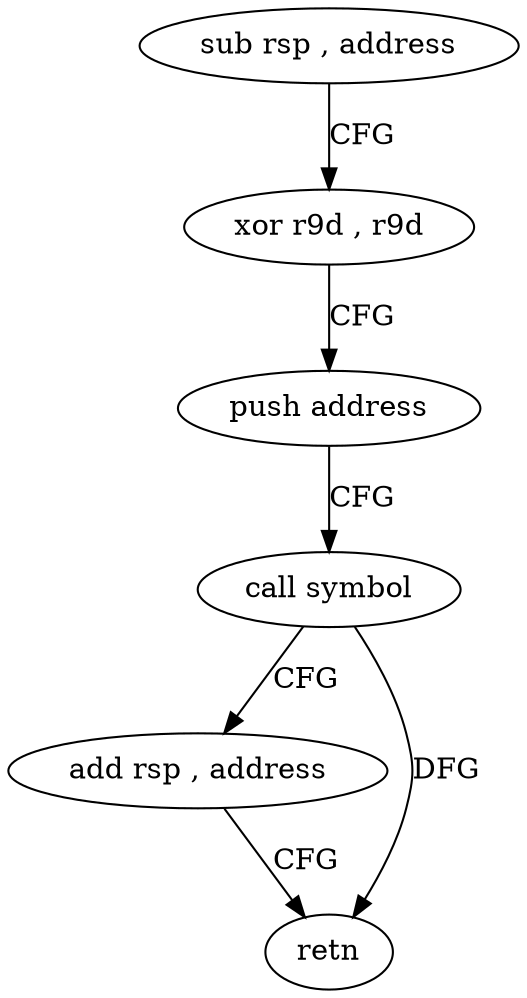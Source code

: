 digraph "func" {
"4205232" [label = "sub rsp , address" ]
"4205236" [label = "xor r9d , r9d" ]
"4205239" [label = "push address" ]
"4205241" [label = "call symbol" ]
"4205246" [label = "add rsp , address" ]
"4205250" [label = "retn" ]
"4205232" -> "4205236" [ label = "CFG" ]
"4205236" -> "4205239" [ label = "CFG" ]
"4205239" -> "4205241" [ label = "CFG" ]
"4205241" -> "4205246" [ label = "CFG" ]
"4205241" -> "4205250" [ label = "DFG" ]
"4205246" -> "4205250" [ label = "CFG" ]
}
